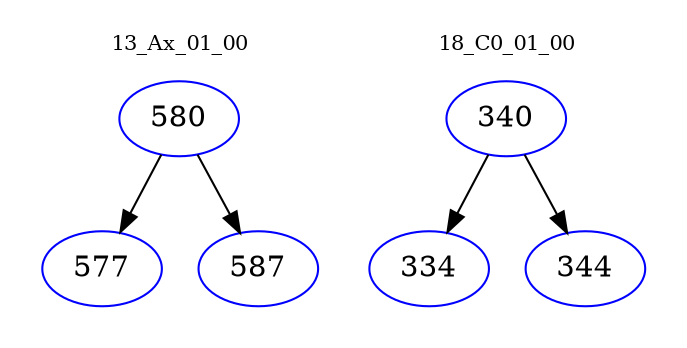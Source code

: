 digraph{
subgraph cluster_0 {
color = white
label = "13_Ax_01_00";
fontsize=10;
T0_580 [label="580", color="blue"]
T0_580 -> T0_577 [color="black"]
T0_577 [label="577", color="blue"]
T0_580 -> T0_587 [color="black"]
T0_587 [label="587", color="blue"]
}
subgraph cluster_1 {
color = white
label = "18_C0_01_00";
fontsize=10;
T1_340 [label="340", color="blue"]
T1_340 -> T1_334 [color="black"]
T1_334 [label="334", color="blue"]
T1_340 -> T1_344 [color="black"]
T1_344 [label="344", color="blue"]
}
}
